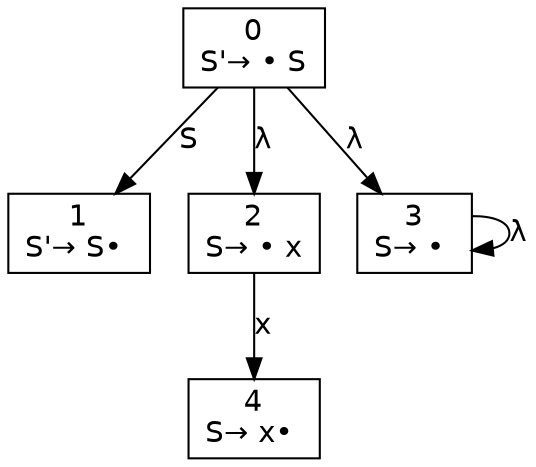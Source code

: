 digraph d{
node [fontname=Helvetica,shape=box];
edge [fontname=Helvetica];
n0 [label=<0<br />S'→ • S>];
n1 [label=<1<br />S'→ S• >];
n2 [label=<2<br />S→ • x>];
n3 [label=<3<br />S→ • >];
n4 [label=<4<br />S→ x• >];
n0 -> n1 [label="S"];
n0 -> n2 [label=<&lambda;>];
n0 -> n3 [label=<&lambda;>];
n2 -> n4 [label="x"];
n3 -> n3 [label=<&lambda;>];
}
